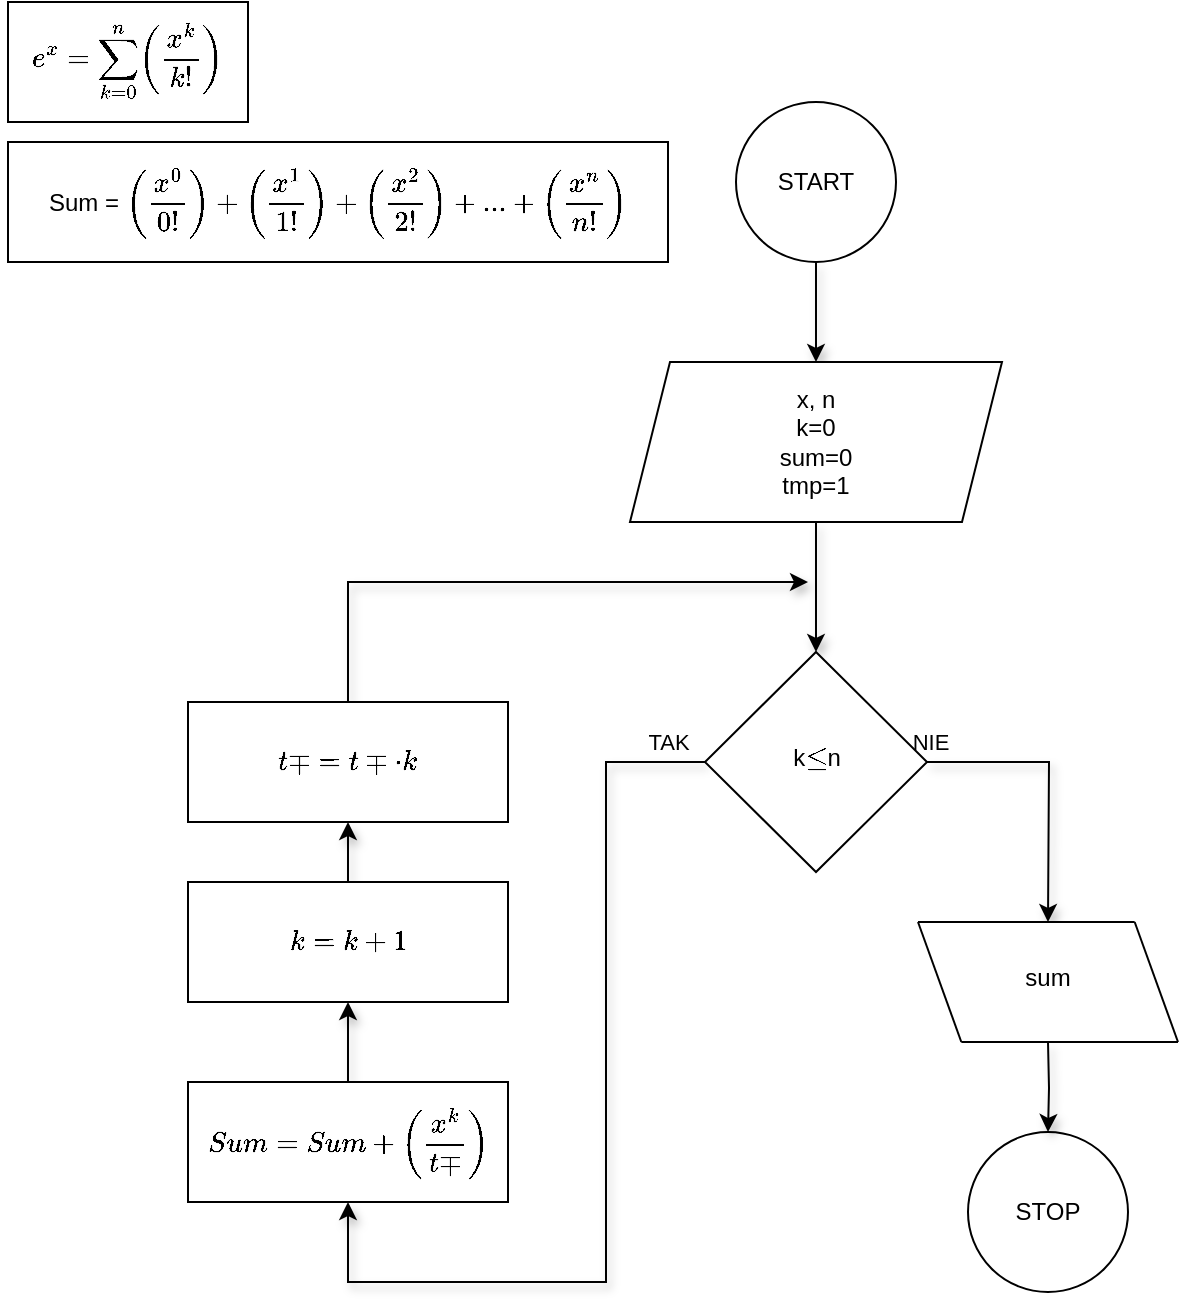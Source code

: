 <mxfile version="13.6.2" type="device"><diagram id="C5RBs43oDa-KdzZeNtuy" name="Page-1"><mxGraphModel dx="1185" dy="693" grid="1" gridSize="10" guides="1" tooltips="1" connect="1" arrows="1" fold="1" page="1" pageScale="1" pageWidth="827" pageHeight="1169" math="1" shadow="0"><root><mxCell id="WIyWlLk6GJQsqaUBKTNV-0"/><mxCell id="WIyWlLk6GJQsqaUBKTNV-1" parent="WIyWlLk6GJQsqaUBKTNV-0"/><mxCell id="0wJhSIQPZPOzcbVZJkHv-30" style="edgeStyle=orthogonalEdgeStyle;rounded=0;orthogonalLoop=1;jettySize=auto;html=1;exitX=0.5;exitY=1;exitDx=0;exitDy=0;entryX=0.5;entryY=0;entryDx=0;entryDy=0;shadow=1;" edge="1" parent="WIyWlLk6GJQsqaUBKTNV-1" source="0wJhSIQPZPOzcbVZJkHv-19" target="0wJhSIQPZPOzcbVZJkHv-29"><mxGeometry relative="1" as="geometry"/></mxCell><mxCell id="0wJhSIQPZPOzcbVZJkHv-19" value="START" style="ellipse;whiteSpace=wrap;html=1;" vertex="1" parent="WIyWlLk6GJQsqaUBKTNV-1"><mxGeometry x="374" y="170" width="80" height="80" as="geometry"/></mxCell><mxCell id="0wJhSIQPZPOzcbVZJkHv-23" value="`e^x = sum_(k=0)^n((x^k)/(k!))`" style="rounded=0;whiteSpace=wrap;html=1;" vertex="1" parent="WIyWlLk6GJQsqaUBKTNV-1"><mxGeometry x="10" y="120" width="120" height="60" as="geometry"/></mxCell><mxCell id="0wJhSIQPZPOzcbVZJkHv-24" value="Sum = `((x^0)/(0!))+((x^1)/(1!)&lt;br&gt;)+((x^2)/(2!)&lt;br&gt;)+&lt;br&gt;...+((x^n)/(n!))`" style="rounded=0;whiteSpace=wrap;html=1;" vertex="1" parent="WIyWlLk6GJQsqaUBKTNV-1"><mxGeometry x="10" y="190" width="330" height="60" as="geometry"/></mxCell><mxCell id="0wJhSIQPZPOzcbVZJkHv-46" style="edgeStyle=orthogonalEdgeStyle;rounded=0;orthogonalLoop=1;jettySize=auto;html=1;shadow=1;" edge="1" parent="WIyWlLk6GJQsqaUBKTNV-1" source="0wJhSIQPZPOzcbVZJkHv-27"><mxGeometry relative="1" as="geometry"><mxPoint x="180" y="620" as="targetPoint"/></mxGeometry></mxCell><mxCell id="0wJhSIQPZPOzcbVZJkHv-27" value="`Sum = Sum + ((x^k)/(tmp&lt;br&gt;))`" style="rounded=0;whiteSpace=wrap;html=1;" vertex="1" parent="WIyWlLk6GJQsqaUBKTNV-1"><mxGeometry x="100" y="660" width="160" height="60" as="geometry"/></mxCell><mxCell id="0wJhSIQPZPOzcbVZJkHv-42" style="edgeStyle=orthogonalEdgeStyle;rounded=0;orthogonalLoop=1;jettySize=auto;html=1;exitX=0.5;exitY=1;exitDx=0;exitDy=0;entryX=0.5;entryY=0;entryDx=0;entryDy=0;shadow=1;" edge="1" parent="WIyWlLk6GJQsqaUBKTNV-1" source="0wJhSIQPZPOzcbVZJkHv-29" target="0wJhSIQPZPOzcbVZJkHv-31"><mxGeometry relative="1" as="geometry"/></mxCell><mxCell id="0wJhSIQPZPOzcbVZJkHv-29" value="x, n&lt;br&gt;k=0&lt;br&gt;sum=0&lt;br&gt;tmp=1" style="shape=parallelogram;perimeter=parallelogramPerimeter;whiteSpace=wrap;html=1;fixedSize=1;" vertex="1" parent="WIyWlLk6GJQsqaUBKTNV-1"><mxGeometry x="321" y="300" width="186" height="80" as="geometry"/></mxCell><mxCell id="0wJhSIQPZPOzcbVZJkHv-32" style="edgeStyle=orthogonalEdgeStyle;rounded=0;orthogonalLoop=1;jettySize=auto;html=1;exitX=1;exitY=0.5;exitDx=0;exitDy=0;shadow=1;" edge="1" parent="WIyWlLk6GJQsqaUBKTNV-1" source="0wJhSIQPZPOzcbVZJkHv-31"><mxGeometry relative="1" as="geometry"><mxPoint x="530" y="580" as="targetPoint"/></mxGeometry></mxCell><mxCell id="0wJhSIQPZPOzcbVZJkHv-33" value="NIE" style="edgeLabel;html=1;align=center;verticalAlign=middle;resizable=0;points=[];" vertex="1" connectable="0" parent="0wJhSIQPZPOzcbVZJkHv-32"><mxGeometry x="-0.777" relative="1" as="geometry"><mxPoint x="-14.33" y="-10.0" as="offset"/></mxGeometry></mxCell><mxCell id="0wJhSIQPZPOzcbVZJkHv-43" style="edgeStyle=orthogonalEdgeStyle;rounded=0;orthogonalLoop=1;jettySize=auto;html=1;exitX=0;exitY=0.5;exitDx=0;exitDy=0;entryX=0.5;entryY=1;entryDx=0;entryDy=0;shadow=1;" edge="1" parent="WIyWlLk6GJQsqaUBKTNV-1" source="0wJhSIQPZPOzcbVZJkHv-31" target="0wJhSIQPZPOzcbVZJkHv-27"><mxGeometry relative="1" as="geometry"><Array as="points"><mxPoint x="309" y="500"/><mxPoint x="309" y="760"/><mxPoint x="180" y="760"/></Array></mxGeometry></mxCell><mxCell id="0wJhSIQPZPOzcbVZJkHv-44" value="TAK" style="edgeLabel;html=1;align=center;verticalAlign=middle;resizable=0;points=[];" vertex="1" connectable="0" parent="0wJhSIQPZPOzcbVZJkHv-43"><mxGeometry x="-0.789" y="1" relative="1" as="geometry"><mxPoint x="29.78" y="-11" as="offset"/></mxGeometry></mxCell><mxCell id="0wJhSIQPZPOzcbVZJkHv-31" value="k`&amp;lt;=`n" style="rhombus;whiteSpace=wrap;html=1;shadow=0;fontFamily=Helvetica;fontSize=12;align=center;strokeWidth=1;spacing=6;spacingTop=-4;" vertex="1" parent="WIyWlLk6GJQsqaUBKTNV-1"><mxGeometry x="358.5" y="445" width="111" height="110" as="geometry"/></mxCell><mxCell id="0wJhSIQPZPOzcbVZJkHv-34" value="&#10;sum" style="group;fillColor=#ffffff;align=center;" vertex="1" connectable="0" parent="WIyWlLk6GJQsqaUBKTNV-1"><mxGeometry x="465" y="580" width="130" height="60" as="geometry"/></mxCell><mxCell id="0wJhSIQPZPOzcbVZJkHv-35" value="" style="endArrow=none;html=1;" edge="1" parent="0wJhSIQPZPOzcbVZJkHv-34"><mxGeometry width="50" height="50" relative="1" as="geometry"><mxPoint x="130" y="60.0" as="sourcePoint"/><mxPoint x="21.667" y="60.0" as="targetPoint"/></mxGeometry></mxCell><mxCell id="0wJhSIQPZPOzcbVZJkHv-36" value="" style="endArrow=none;html=1;entryX=0;entryY=1;entryDx=0;entryDy=0;" edge="1" parent="0wJhSIQPZPOzcbVZJkHv-34"><mxGeometry width="50" height="50" relative="1" as="geometry"><mxPoint x="130" y="60.0" as="sourcePoint"/><mxPoint x="108.333" as="targetPoint"/></mxGeometry></mxCell><mxCell id="0wJhSIQPZPOzcbVZJkHv-37" value="" style="endArrow=none;html=1;entryX=0;entryY=1;entryDx=0;entryDy=0;" edge="1" parent="0wJhSIQPZPOzcbVZJkHv-34"><mxGeometry width="50" height="50" relative="1" as="geometry"><mxPoint x="21.667" y="60.0" as="sourcePoint"/><mxPoint as="targetPoint"/></mxGeometry></mxCell><mxCell id="0wJhSIQPZPOzcbVZJkHv-38" value="" style="endArrow=none;html=1;" edge="1" parent="0wJhSIQPZPOzcbVZJkHv-34"><mxGeometry width="50" height="50" relative="1" as="geometry"><mxPoint x="108.333" as="sourcePoint"/><mxPoint as="targetPoint"/></mxGeometry></mxCell><mxCell id="0wJhSIQPZPOzcbVZJkHv-39" value="STOP" style="ellipse;whiteSpace=wrap;html=1;" vertex="1" parent="WIyWlLk6GJQsqaUBKTNV-1"><mxGeometry x="490" y="685" width="80" height="80" as="geometry"/></mxCell><mxCell id="0wJhSIQPZPOzcbVZJkHv-40" style="edgeStyle=orthogonalEdgeStyle;rounded=0;orthogonalLoop=1;jettySize=auto;html=1;shadow=1;entryX=0.5;entryY=0;entryDx=0;entryDy=0;" edge="1" parent="WIyWlLk6GJQsqaUBKTNV-1" target="0wJhSIQPZPOzcbVZJkHv-39"><mxGeometry relative="1" as="geometry"><mxPoint x="610" y="600" as="targetPoint"/><mxPoint x="530" y="640" as="sourcePoint"/></mxGeometry></mxCell><mxCell id="0wJhSIQPZPOzcbVZJkHv-50" style="edgeStyle=orthogonalEdgeStyle;rounded=0;orthogonalLoop=1;jettySize=auto;html=1;exitX=0.5;exitY=0;exitDx=0;exitDy=0;shadow=1;" edge="1" parent="WIyWlLk6GJQsqaUBKTNV-1" source="0wJhSIQPZPOzcbVZJkHv-47"><mxGeometry relative="1" as="geometry"><mxPoint x="410" y="410" as="targetPoint"/><Array as="points"><mxPoint x="180" y="410"/></Array></mxGeometry></mxCell><mxCell id="0wJhSIQPZPOzcbVZJkHv-47" value="`tmp = tmp * k&lt;br&gt;`" style="rounded=0;whiteSpace=wrap;html=1;" vertex="1" parent="WIyWlLk6GJQsqaUBKTNV-1"><mxGeometry x="100" y="470" width="160" height="60" as="geometry"/></mxCell><mxCell id="0wJhSIQPZPOzcbVZJkHv-49" style="edgeStyle=orthogonalEdgeStyle;rounded=0;orthogonalLoop=1;jettySize=auto;html=1;exitX=0.5;exitY=0;exitDx=0;exitDy=0;entryX=0.5;entryY=1;entryDx=0;entryDy=0;shadow=1;" edge="1" parent="WIyWlLk6GJQsqaUBKTNV-1" source="0wJhSIQPZPOzcbVZJkHv-48" target="0wJhSIQPZPOzcbVZJkHv-47"><mxGeometry relative="1" as="geometry"/></mxCell><mxCell id="0wJhSIQPZPOzcbVZJkHv-48" value="`k=k+1&lt;br&gt;`" style="rounded=0;whiteSpace=wrap;html=1;" vertex="1" parent="WIyWlLk6GJQsqaUBKTNV-1"><mxGeometry x="100" y="560" width="160" height="60" as="geometry"/></mxCell></root></mxGraphModel></diagram></mxfile>